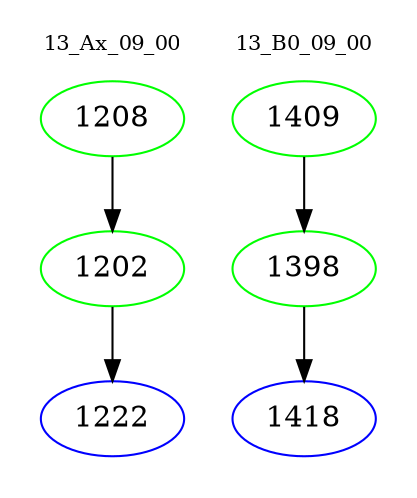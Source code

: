 digraph{
subgraph cluster_0 {
color = white
label = "13_Ax_09_00";
fontsize=10;
T0_1208 [label="1208", color="green"]
T0_1208 -> T0_1202 [color="black"]
T0_1202 [label="1202", color="green"]
T0_1202 -> T0_1222 [color="black"]
T0_1222 [label="1222", color="blue"]
}
subgraph cluster_1 {
color = white
label = "13_B0_09_00";
fontsize=10;
T1_1409 [label="1409", color="green"]
T1_1409 -> T1_1398 [color="black"]
T1_1398 [label="1398", color="green"]
T1_1398 -> T1_1418 [color="black"]
T1_1418 [label="1418", color="blue"]
}
}

